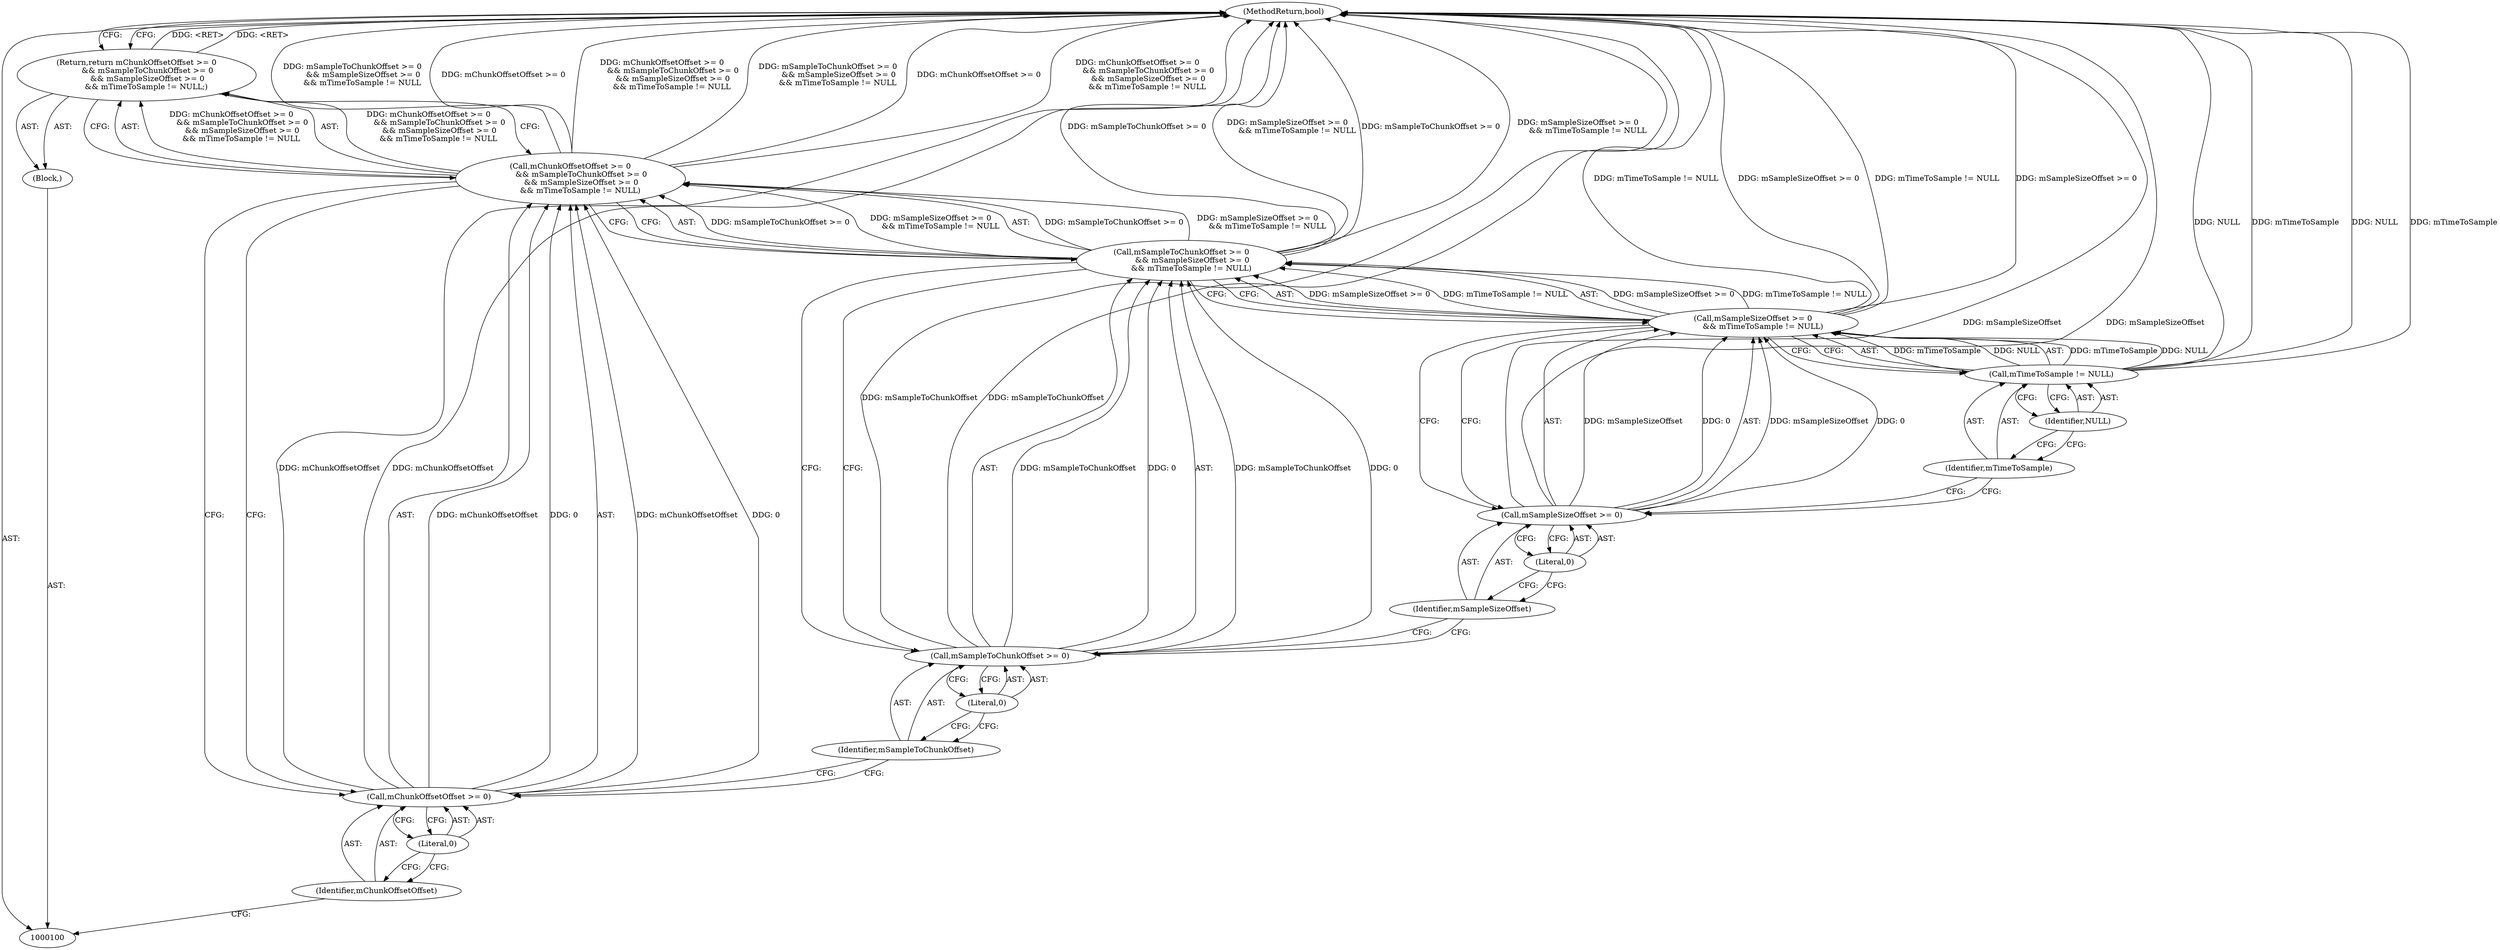 digraph "1_Android_45737cb776625f17384540523674761e6313e6d4_0" {
"1000118" [label="(MethodReturn,bool)"];
"1000101" [label="(Block,)"];
"1000103" [label="(Call,mChunkOffsetOffset >= 0\n         && mSampleToChunkOffset >= 0\n         && mSampleSizeOffset >= 0\n        && mTimeToSample != NULL)"];
"1000104" [label="(Call,mChunkOffsetOffset >= 0)"];
"1000105" [label="(Identifier,mChunkOffsetOffset)"];
"1000106" [label="(Literal,0)"];
"1000102" [label="(Return,return mChunkOffsetOffset >= 0\n         && mSampleToChunkOffset >= 0\n         && mSampleSizeOffset >= 0\n        && mTimeToSample != NULL;)"];
"1000107" [label="(Call,mSampleToChunkOffset >= 0\n         && mSampleSizeOffset >= 0\n        && mTimeToSample != NULL)"];
"1000108" [label="(Call,mSampleToChunkOffset >= 0)"];
"1000109" [label="(Identifier,mSampleToChunkOffset)"];
"1000110" [label="(Literal,0)"];
"1000111" [label="(Call,mSampleSizeOffset >= 0\n        && mTimeToSample != NULL)"];
"1000112" [label="(Call,mSampleSizeOffset >= 0)"];
"1000113" [label="(Identifier,mSampleSizeOffset)"];
"1000114" [label="(Literal,0)"];
"1000115" [label="(Call,mTimeToSample != NULL)"];
"1000116" [label="(Identifier,mTimeToSample)"];
"1000117" [label="(Identifier,NULL)"];
"1000118" -> "1000100"  [label="AST: "];
"1000118" -> "1000102"  [label="CFG: "];
"1000115" -> "1000118"  [label="DDG: NULL"];
"1000115" -> "1000118"  [label="DDG: mTimeToSample"];
"1000107" -> "1000118"  [label="DDG: mSampleToChunkOffset >= 0"];
"1000107" -> "1000118"  [label="DDG: mSampleSizeOffset >= 0\n        && mTimeToSample != NULL"];
"1000103" -> "1000118"  [label="DDG: mSampleToChunkOffset >= 0\n         && mSampleSizeOffset >= 0\n        && mTimeToSample != NULL"];
"1000103" -> "1000118"  [label="DDG: mChunkOffsetOffset >= 0"];
"1000103" -> "1000118"  [label="DDG: mChunkOffsetOffset >= 0\n         && mSampleToChunkOffset >= 0\n         && mSampleSizeOffset >= 0\n        && mTimeToSample != NULL"];
"1000104" -> "1000118"  [label="DDG: mChunkOffsetOffset"];
"1000111" -> "1000118"  [label="DDG: mTimeToSample != NULL"];
"1000111" -> "1000118"  [label="DDG: mSampleSizeOffset >= 0"];
"1000112" -> "1000118"  [label="DDG: mSampleSizeOffset"];
"1000108" -> "1000118"  [label="DDG: mSampleToChunkOffset"];
"1000102" -> "1000118"  [label="DDG: <RET>"];
"1000101" -> "1000100"  [label="AST: "];
"1000102" -> "1000101"  [label="AST: "];
"1000103" -> "1000102"  [label="AST: "];
"1000103" -> "1000104"  [label="CFG: "];
"1000103" -> "1000107"  [label="CFG: "];
"1000104" -> "1000103"  [label="AST: "];
"1000107" -> "1000103"  [label="AST: "];
"1000102" -> "1000103"  [label="CFG: "];
"1000103" -> "1000118"  [label="DDG: mSampleToChunkOffset >= 0\n         && mSampleSizeOffset >= 0\n        && mTimeToSample != NULL"];
"1000103" -> "1000118"  [label="DDG: mChunkOffsetOffset >= 0"];
"1000103" -> "1000118"  [label="DDG: mChunkOffsetOffset >= 0\n         && mSampleToChunkOffset >= 0\n         && mSampleSizeOffset >= 0\n        && mTimeToSample != NULL"];
"1000103" -> "1000102"  [label="DDG: mChunkOffsetOffset >= 0\n         && mSampleToChunkOffset >= 0\n         && mSampleSizeOffset >= 0\n        && mTimeToSample != NULL"];
"1000104" -> "1000103"  [label="DDG: mChunkOffsetOffset"];
"1000104" -> "1000103"  [label="DDG: 0"];
"1000107" -> "1000103"  [label="DDG: mSampleToChunkOffset >= 0"];
"1000107" -> "1000103"  [label="DDG: mSampleSizeOffset >= 0\n        && mTimeToSample != NULL"];
"1000104" -> "1000103"  [label="AST: "];
"1000104" -> "1000106"  [label="CFG: "];
"1000105" -> "1000104"  [label="AST: "];
"1000106" -> "1000104"  [label="AST: "];
"1000109" -> "1000104"  [label="CFG: "];
"1000103" -> "1000104"  [label="CFG: "];
"1000104" -> "1000118"  [label="DDG: mChunkOffsetOffset"];
"1000104" -> "1000103"  [label="DDG: mChunkOffsetOffset"];
"1000104" -> "1000103"  [label="DDG: 0"];
"1000105" -> "1000104"  [label="AST: "];
"1000105" -> "1000100"  [label="CFG: "];
"1000106" -> "1000105"  [label="CFG: "];
"1000106" -> "1000104"  [label="AST: "];
"1000106" -> "1000105"  [label="CFG: "];
"1000104" -> "1000106"  [label="CFG: "];
"1000102" -> "1000101"  [label="AST: "];
"1000102" -> "1000103"  [label="CFG: "];
"1000103" -> "1000102"  [label="AST: "];
"1000118" -> "1000102"  [label="CFG: "];
"1000102" -> "1000118"  [label="DDG: <RET>"];
"1000103" -> "1000102"  [label="DDG: mChunkOffsetOffset >= 0\n         && mSampleToChunkOffset >= 0\n         && mSampleSizeOffset >= 0\n        && mTimeToSample != NULL"];
"1000107" -> "1000103"  [label="AST: "];
"1000107" -> "1000108"  [label="CFG: "];
"1000107" -> "1000111"  [label="CFG: "];
"1000108" -> "1000107"  [label="AST: "];
"1000111" -> "1000107"  [label="AST: "];
"1000103" -> "1000107"  [label="CFG: "];
"1000107" -> "1000118"  [label="DDG: mSampleToChunkOffset >= 0"];
"1000107" -> "1000118"  [label="DDG: mSampleSizeOffset >= 0\n        && mTimeToSample != NULL"];
"1000107" -> "1000103"  [label="DDG: mSampleToChunkOffset >= 0"];
"1000107" -> "1000103"  [label="DDG: mSampleSizeOffset >= 0\n        && mTimeToSample != NULL"];
"1000108" -> "1000107"  [label="DDG: mSampleToChunkOffset"];
"1000108" -> "1000107"  [label="DDG: 0"];
"1000111" -> "1000107"  [label="DDG: mSampleSizeOffset >= 0"];
"1000111" -> "1000107"  [label="DDG: mTimeToSample != NULL"];
"1000108" -> "1000107"  [label="AST: "];
"1000108" -> "1000110"  [label="CFG: "];
"1000109" -> "1000108"  [label="AST: "];
"1000110" -> "1000108"  [label="AST: "];
"1000113" -> "1000108"  [label="CFG: "];
"1000107" -> "1000108"  [label="CFG: "];
"1000108" -> "1000118"  [label="DDG: mSampleToChunkOffset"];
"1000108" -> "1000107"  [label="DDG: mSampleToChunkOffset"];
"1000108" -> "1000107"  [label="DDG: 0"];
"1000109" -> "1000108"  [label="AST: "];
"1000109" -> "1000104"  [label="CFG: "];
"1000110" -> "1000109"  [label="CFG: "];
"1000110" -> "1000108"  [label="AST: "];
"1000110" -> "1000109"  [label="CFG: "];
"1000108" -> "1000110"  [label="CFG: "];
"1000111" -> "1000107"  [label="AST: "];
"1000111" -> "1000112"  [label="CFG: "];
"1000111" -> "1000115"  [label="CFG: "];
"1000112" -> "1000111"  [label="AST: "];
"1000115" -> "1000111"  [label="AST: "];
"1000107" -> "1000111"  [label="CFG: "];
"1000111" -> "1000118"  [label="DDG: mTimeToSample != NULL"];
"1000111" -> "1000118"  [label="DDG: mSampleSizeOffset >= 0"];
"1000111" -> "1000107"  [label="DDG: mSampleSizeOffset >= 0"];
"1000111" -> "1000107"  [label="DDG: mTimeToSample != NULL"];
"1000112" -> "1000111"  [label="DDG: mSampleSizeOffset"];
"1000112" -> "1000111"  [label="DDG: 0"];
"1000115" -> "1000111"  [label="DDG: mTimeToSample"];
"1000115" -> "1000111"  [label="DDG: NULL"];
"1000112" -> "1000111"  [label="AST: "];
"1000112" -> "1000114"  [label="CFG: "];
"1000113" -> "1000112"  [label="AST: "];
"1000114" -> "1000112"  [label="AST: "];
"1000116" -> "1000112"  [label="CFG: "];
"1000111" -> "1000112"  [label="CFG: "];
"1000112" -> "1000118"  [label="DDG: mSampleSizeOffset"];
"1000112" -> "1000111"  [label="DDG: mSampleSizeOffset"];
"1000112" -> "1000111"  [label="DDG: 0"];
"1000113" -> "1000112"  [label="AST: "];
"1000113" -> "1000108"  [label="CFG: "];
"1000114" -> "1000113"  [label="CFG: "];
"1000114" -> "1000112"  [label="AST: "];
"1000114" -> "1000113"  [label="CFG: "];
"1000112" -> "1000114"  [label="CFG: "];
"1000115" -> "1000111"  [label="AST: "];
"1000115" -> "1000117"  [label="CFG: "];
"1000116" -> "1000115"  [label="AST: "];
"1000117" -> "1000115"  [label="AST: "];
"1000111" -> "1000115"  [label="CFG: "];
"1000115" -> "1000118"  [label="DDG: NULL"];
"1000115" -> "1000118"  [label="DDG: mTimeToSample"];
"1000115" -> "1000111"  [label="DDG: mTimeToSample"];
"1000115" -> "1000111"  [label="DDG: NULL"];
"1000116" -> "1000115"  [label="AST: "];
"1000116" -> "1000112"  [label="CFG: "];
"1000117" -> "1000116"  [label="CFG: "];
"1000117" -> "1000115"  [label="AST: "];
"1000117" -> "1000116"  [label="CFG: "];
"1000115" -> "1000117"  [label="CFG: "];
}
